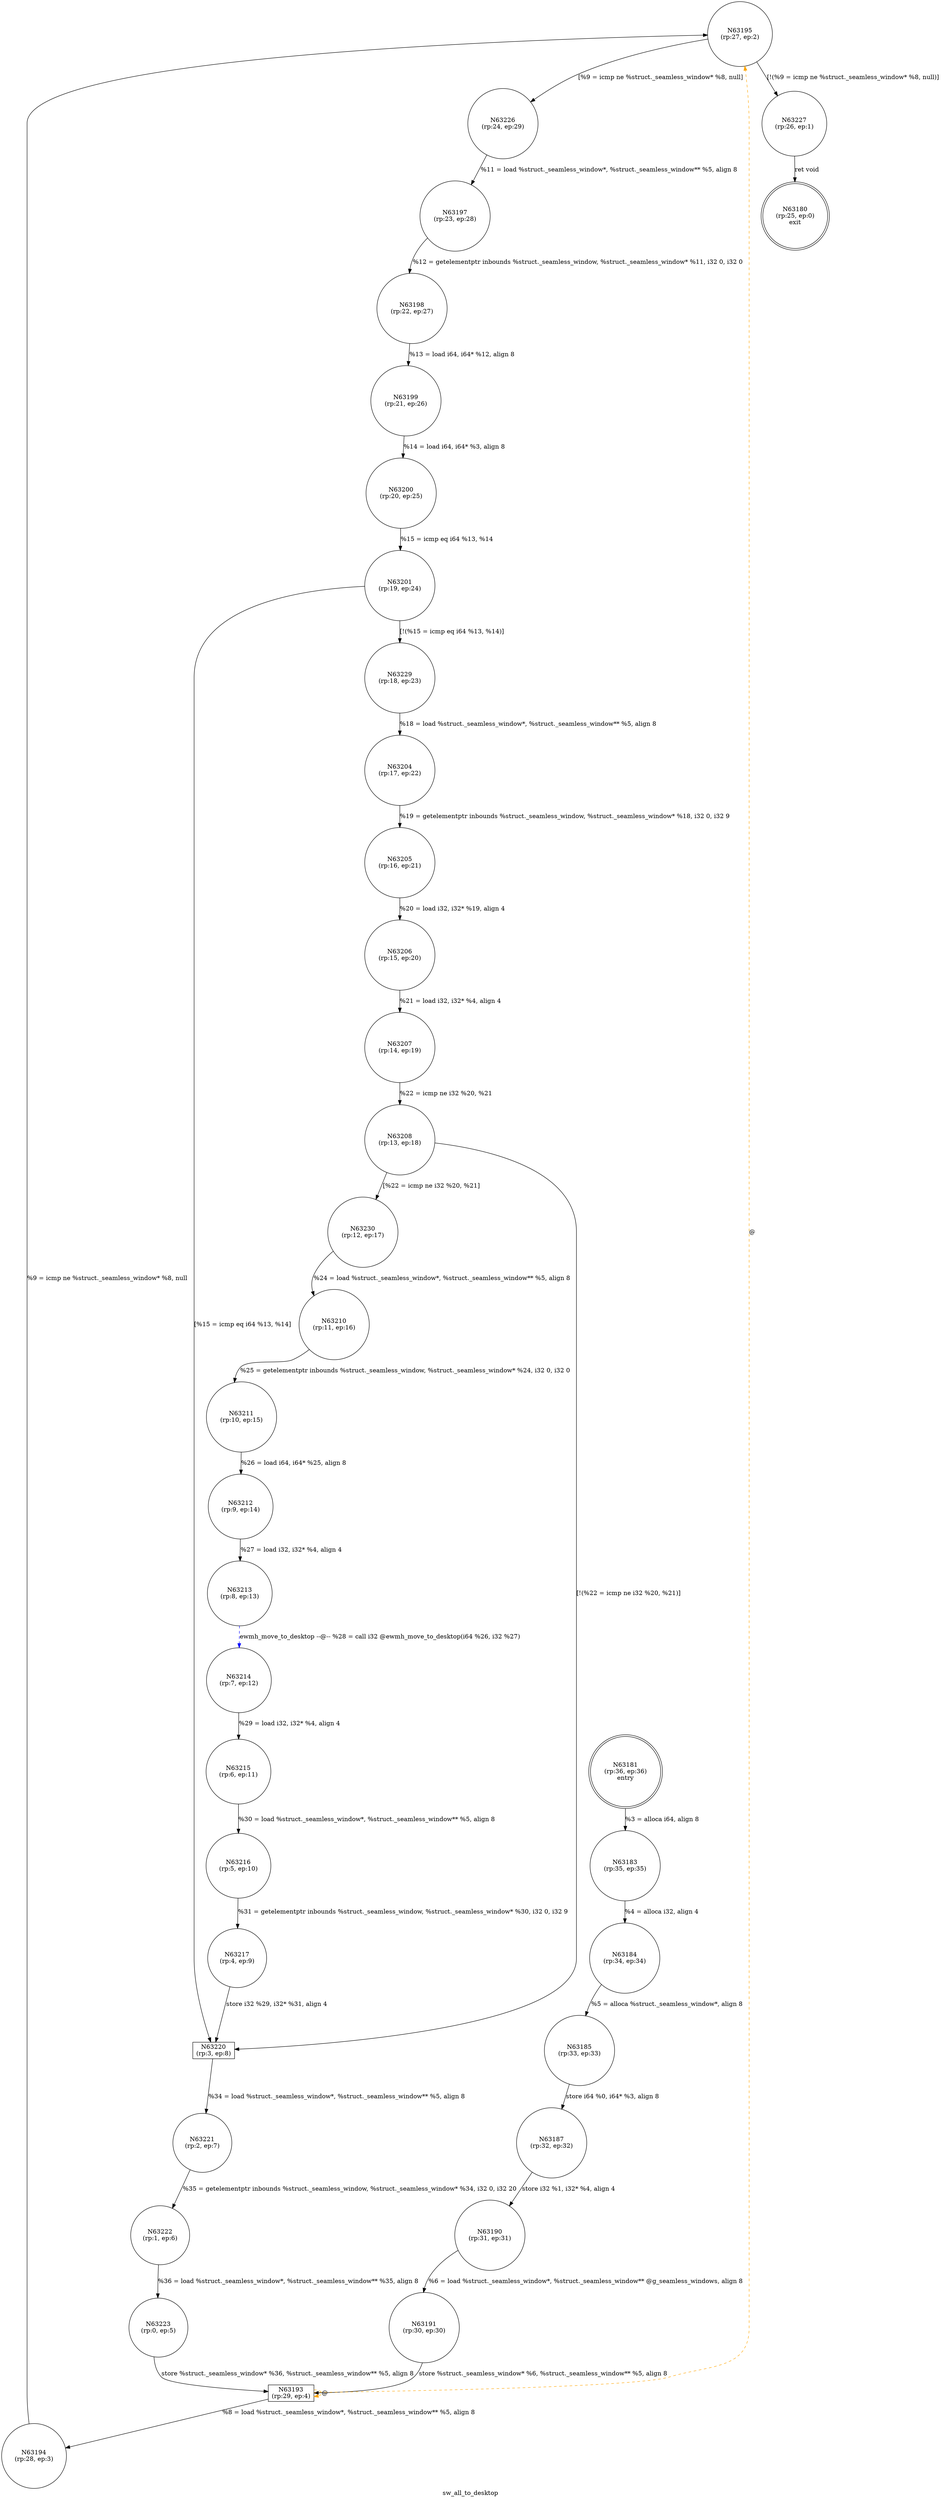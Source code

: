 digraph sw_all_to_desktop {
label="sw_all_to_desktop"
63180 [label="N63180\n(rp:25, ep:0)\nexit", shape="doublecircle"]
63181 [label="N63181\n(rp:36, ep:36)\nentry", shape="doublecircle"]
63181 -> 63183 [label="%3 = alloca i64, align 8"]
63183 [label="N63183\n(rp:35, ep:35)", shape="circle"]
63183 -> 63184 [label="%4 = alloca i32, align 4"]
63184 [label="N63184\n(rp:34, ep:34)", shape="circle"]
63184 -> 63185 [label="%5 = alloca %struct._seamless_window*, align 8"]
63185 [label="N63185\n(rp:33, ep:33)", shape="circle"]
63185 -> 63187 [label="store i64 %0, i64* %3, align 8"]
63187 [label="N63187\n(rp:32, ep:32)", shape="circle"]
63187 -> 63190 [label="store i32 %1, i32* %4, align 4"]
63190 [label="N63190\n(rp:31, ep:31)", shape="circle"]
63190 -> 63191 [label="%6 = load %struct._seamless_window*, %struct._seamless_window** @g_seamless_windows, align 8"]
63191 [label="N63191\n(rp:30, ep:30)", shape="circle"]
63191 -> 63193 [label="store %struct._seamless_window* %6, %struct._seamless_window** %5, align 8"]
63193 [label="N63193\n(rp:29, ep:4)", shape="box"]
63193 -> 63194 [label="%8 = load %struct._seamless_window*, %struct._seamless_window** %5, align 8"]
63193 -> 63193 [label="@", style="dashed", color="orange"]
63193 -> 63195 [label="@", style="dashed", color="orange"]
63194 [label="N63194\n(rp:28, ep:3)", shape="circle"]
63194 -> 63195 [label="%9 = icmp ne %struct._seamless_window* %8, null"]
63195 [label="N63195\n(rp:27, ep:2)", shape="circle"]
63195 -> 63226 [label="[%9 = icmp ne %struct._seamless_window* %8, null]"]
63195 -> 63227 [label="[!(%9 = icmp ne %struct._seamless_window* %8, null)]"]
63197 [label="N63197\n(rp:23, ep:28)", shape="circle"]
63197 -> 63198 [label="%12 = getelementptr inbounds %struct._seamless_window, %struct._seamless_window* %11, i32 0, i32 0"]
63198 [label="N63198\n(rp:22, ep:27)", shape="circle"]
63198 -> 63199 [label="%13 = load i64, i64* %12, align 8"]
63199 [label="N63199\n(rp:21, ep:26)", shape="circle"]
63199 -> 63200 [label="%14 = load i64, i64* %3, align 8"]
63200 [label="N63200\n(rp:20, ep:25)", shape="circle"]
63200 -> 63201 [label="%15 = icmp eq i64 %13, %14"]
63201 [label="N63201\n(rp:19, ep:24)", shape="circle"]
63201 -> 63229 [label="[!(%15 = icmp eq i64 %13, %14)]"]
63201 -> 63220 [label="[%15 = icmp eq i64 %13, %14]"]
63204 [label="N63204\n(rp:17, ep:22)", shape="circle"]
63204 -> 63205 [label="%19 = getelementptr inbounds %struct._seamless_window, %struct._seamless_window* %18, i32 0, i32 9"]
63205 [label="N63205\n(rp:16, ep:21)", shape="circle"]
63205 -> 63206 [label="%20 = load i32, i32* %19, align 4"]
63206 [label="N63206\n(rp:15, ep:20)", shape="circle"]
63206 -> 63207 [label="%21 = load i32, i32* %4, align 4"]
63207 [label="N63207\n(rp:14, ep:19)", shape="circle"]
63207 -> 63208 [label="%22 = icmp ne i32 %20, %21"]
63208 [label="N63208\n(rp:13, ep:18)", shape="circle"]
63208 -> 63230 [label="[%22 = icmp ne i32 %20, %21]"]
63208 -> 63220 [label="[!(%22 = icmp ne i32 %20, %21)]"]
63210 [label="N63210\n(rp:11, ep:16)", shape="circle"]
63210 -> 63211 [label="%25 = getelementptr inbounds %struct._seamless_window, %struct._seamless_window* %24, i32 0, i32 0"]
63211 [label="N63211\n(rp:10, ep:15)", shape="circle"]
63211 -> 63212 [label="%26 = load i64, i64* %25, align 8"]
63212 [label="N63212\n(rp:9, ep:14)", shape="circle"]
63212 -> 63213 [label="%27 = load i32, i32* %4, align 4"]
63213 [label="N63213\n(rp:8, ep:13)", shape="circle"]
63213 -> 63214 [label="ewmh_move_to_desktop --@-- %28 = call i32 @ewmh_move_to_desktop(i64 %26, i32 %27)", style="dashed", color="blue"]
63214 [label="N63214\n(rp:7, ep:12)", shape="circle"]
63214 -> 63215 [label="%29 = load i32, i32* %4, align 4"]
63215 [label="N63215\n(rp:6, ep:11)", shape="circle"]
63215 -> 63216 [label="%30 = load %struct._seamless_window*, %struct._seamless_window** %5, align 8"]
63216 [label="N63216\n(rp:5, ep:10)", shape="circle"]
63216 -> 63217 [label="%31 = getelementptr inbounds %struct._seamless_window, %struct._seamless_window* %30, i32 0, i32 9"]
63217 [label="N63217\n(rp:4, ep:9)", shape="circle"]
63217 -> 63220 [label="store i32 %29, i32* %31, align 4"]
63220 [label="N63220\n(rp:3, ep:8)", shape="box"]
63220 -> 63221 [label="%34 = load %struct._seamless_window*, %struct._seamless_window** %5, align 8"]
63221 [label="N63221\n(rp:2, ep:7)", shape="circle"]
63221 -> 63222 [label="%35 = getelementptr inbounds %struct._seamless_window, %struct._seamless_window* %34, i32 0, i32 20"]
63222 [label="N63222\n(rp:1, ep:6)", shape="circle"]
63222 -> 63223 [label="%36 = load %struct._seamless_window*, %struct._seamless_window** %35, align 8"]
63223 [label="N63223\n(rp:0, ep:5)", shape="circle"]
63223 -> 63193 [label="store %struct._seamless_window* %36, %struct._seamless_window** %5, align 8"]
63226 [label="N63226\n(rp:24, ep:29)", shape="circle"]
63226 -> 63197 [label="%11 = load %struct._seamless_window*, %struct._seamless_window** %5, align 8"]
63227 [label="N63227\n(rp:26, ep:1)", shape="circle"]
63227 -> 63180 [label="ret void"]
63229 [label="N63229\n(rp:18, ep:23)", shape="circle"]
63229 -> 63204 [label="%18 = load %struct._seamless_window*, %struct._seamless_window** %5, align 8"]
63230 [label="N63230\n(rp:12, ep:17)", shape="circle"]
63230 -> 63210 [label="%24 = load %struct._seamless_window*, %struct._seamless_window** %5, align 8"]
}
